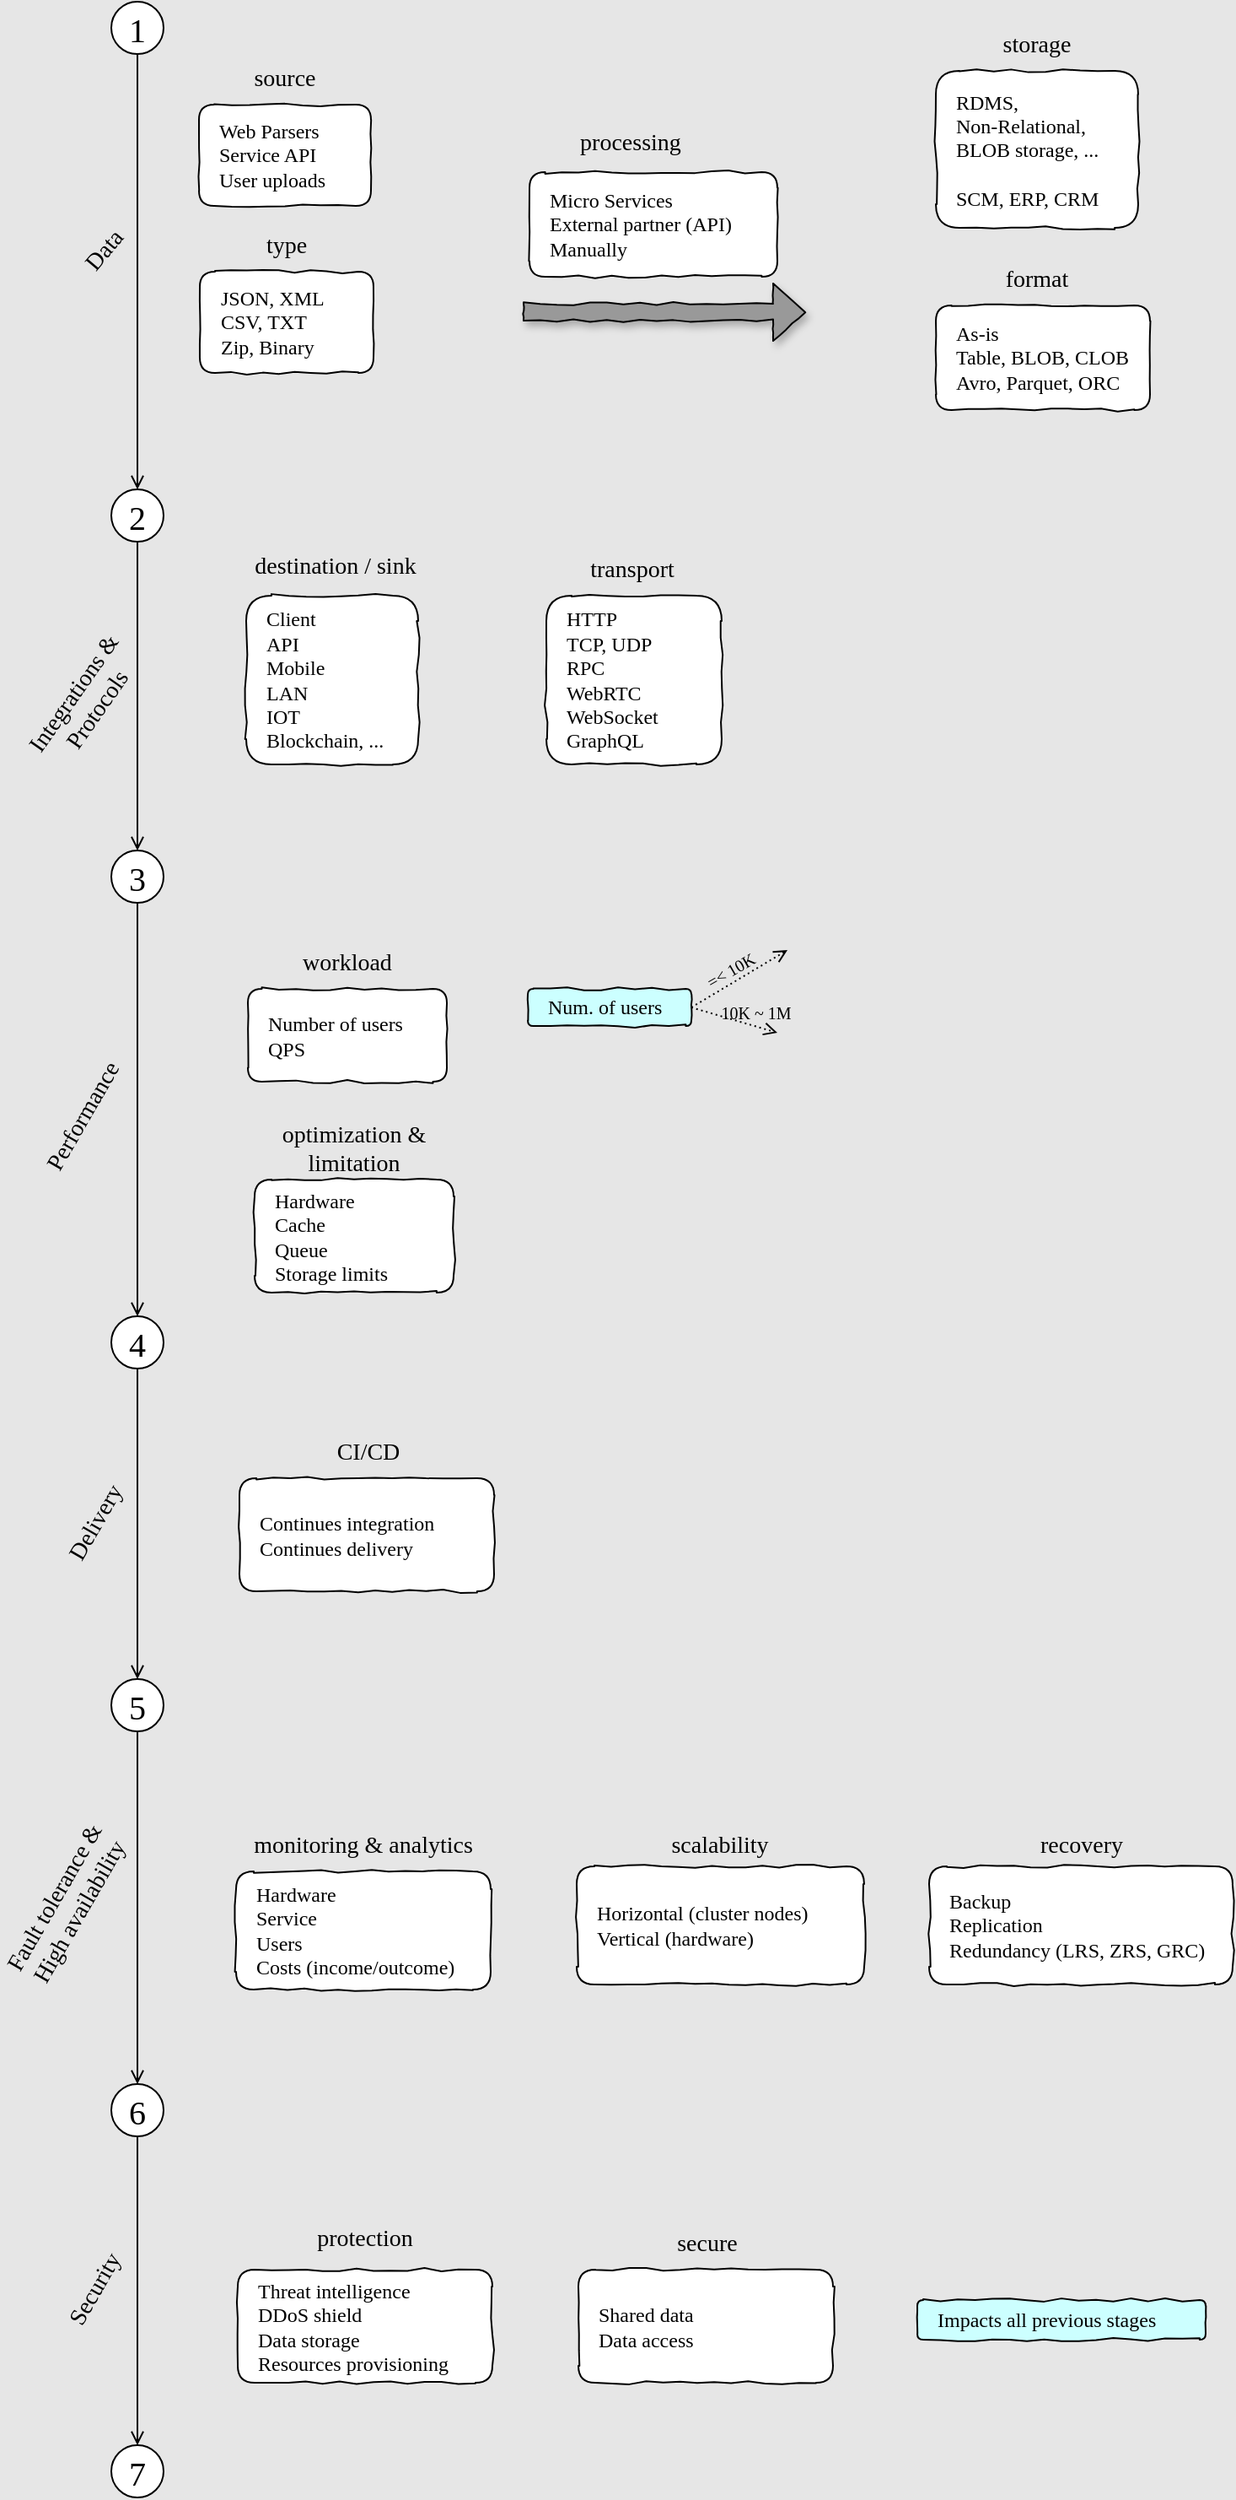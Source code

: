 <mxfile version="21.6.1" type="github">
  <diagram name="Page-1" id="Rw8HSiMwXpafIOUnl7IF">
    <mxGraphModel dx="807" dy="579" grid="0" gridSize="10" guides="1" tooltips="1" connect="1" arrows="1" fold="1" page="1" pageScale="1" pageWidth="1169" pageHeight="1654" background="#E6E6E6" math="0" shadow="0">
      <root>
        <mxCell id="0" />
        <mxCell id="1" parent="0" />
        <mxCell id="qGmf7XJ8JI8CwWFyn86P-5" value="1" style="ellipse;whiteSpace=wrap;html=1;aspect=fixed;strokeWidth=1;fontSize=20;comic=0;fontFamily=Comic Sans MS;" parent="1" vertex="1">
          <mxGeometry x="88" y="36" width="31" height="31" as="geometry" />
        </mxCell>
        <mxCell id="qGmf7XJ8JI8CwWFyn86P-6" value="" style="endArrow=open;html=1;rounded=0;exitX=0.5;exitY=1;exitDx=0;exitDy=0;entryX=0.5;entryY=0;entryDx=0;entryDy=0;endFill=0;" parent="1" source="qGmf7XJ8JI8CwWFyn86P-5" target="qGmf7XJ8JI8CwWFyn86P-8" edge="1">
          <mxGeometry relative="1" as="geometry">
            <mxPoint x="171" y="320" as="sourcePoint" />
            <mxPoint x="439" y="318" as="targetPoint" />
          </mxGeometry>
        </mxCell>
        <mxCell id="qGmf7XJ8JI8CwWFyn86P-7" value="Data" style="edgeLabel;resizable=0;html=1;align=center;verticalAlign=middle;fontSize=14;labelBackgroundColor=none;fontFamily=Comic Sans MS;rotation=-50;" parent="qGmf7XJ8JI8CwWFyn86P-6" connectable="0" vertex="1">
          <mxGeometry relative="1" as="geometry">
            <mxPoint x="-20" y="-12" as="offset" />
          </mxGeometry>
        </mxCell>
        <mxCell id="qGmf7XJ8JI8CwWFyn86P-8" value="2" style="ellipse;whiteSpace=wrap;html=1;aspect=fixed;strokeWidth=1;fontSize=20;comic=0;fontFamily=Comic Sans MS;" parent="1" vertex="1">
          <mxGeometry x="88" y="325" width="31" height="31" as="geometry" />
        </mxCell>
        <mxCell id="qGmf7XJ8JI8CwWFyn86P-11" value="" style="endArrow=open;html=1;rounded=0;entryX=0.5;entryY=0;entryDx=0;entryDy=0;endFill=0;exitX=0.5;exitY=1;exitDx=0;exitDy=0;" parent="1" source="qGmf7XJ8JI8CwWFyn86P-8" target="qGmf7XJ8JI8CwWFyn86P-13" edge="1">
          <mxGeometry relative="1" as="geometry">
            <mxPoint x="501" y="286" as="sourcePoint" />
            <mxPoint x="103.5" y="520" as="targetPoint" />
          </mxGeometry>
        </mxCell>
        <mxCell id="qGmf7XJ8JI8CwWFyn86P-12" value="&lt;div&gt;Integrations &amp;amp;&lt;/div&gt;&lt;div&gt;Protocols&lt;br&gt;&lt;/div&gt;" style="edgeLabel;resizable=0;html=1;align=center;verticalAlign=middle;fontSize=14;labelBackgroundColor=none;fontFamily=Comic Sans MS;rotation=-55;" parent="qGmf7XJ8JI8CwWFyn86P-11" connectable="0" vertex="1">
          <mxGeometry relative="1" as="geometry">
            <mxPoint x="-31" y="4" as="offset" />
          </mxGeometry>
        </mxCell>
        <mxCell id="qGmf7XJ8JI8CwWFyn86P-13" value="3" style="ellipse;whiteSpace=wrap;html=1;aspect=fixed;strokeWidth=1;fontSize=20;comic=0;fontFamily=Comic Sans MS;" parent="1" vertex="1">
          <mxGeometry x="88" y="539" width="31" height="31" as="geometry" />
        </mxCell>
        <mxCell id="qGmf7XJ8JI8CwWFyn86P-17" value="4" style="ellipse;whiteSpace=wrap;html=1;aspect=fixed;strokeWidth=1;fontSize=20;comic=0;fontFamily=Comic Sans MS;" parent="1" vertex="1">
          <mxGeometry x="88" y="815" width="31" height="31" as="geometry" />
        </mxCell>
        <mxCell id="qGmf7XJ8JI8CwWFyn86P-18" value="" style="endArrow=open;html=1;rounded=0;entryX=0.5;entryY=0;entryDx=0;entryDy=0;endFill=0;exitX=0.5;exitY=1;exitDx=0;exitDy=0;" parent="1" source="qGmf7XJ8JI8CwWFyn86P-13" target="qGmf7XJ8JI8CwWFyn86P-17" edge="1">
          <mxGeometry relative="1" as="geometry">
            <mxPoint x="114" y="611" as="sourcePoint" />
            <mxPoint x="114" y="769" as="targetPoint" />
          </mxGeometry>
        </mxCell>
        <mxCell id="qGmf7XJ8JI8CwWFyn86P-19" value="Performance" style="edgeLabel;resizable=0;html=1;align=center;verticalAlign=middle;fontSize=14;labelBackgroundColor=none;fontFamily=Comic Sans MS;rotation=-60;labelBorderColor=none;" parent="qGmf7XJ8JI8CwWFyn86P-18" connectable="0" vertex="1">
          <mxGeometry relative="1" as="geometry">
            <mxPoint x="-32" y="5" as="offset" />
          </mxGeometry>
        </mxCell>
        <mxCell id="qGmf7XJ8JI8CwWFyn86P-20" value="6" style="ellipse;whiteSpace=wrap;html=1;aspect=fixed;strokeWidth=1;fontSize=20;comic=0;fontFamily=Comic Sans MS;" parent="1" vertex="1">
          <mxGeometry x="88" y="1270" width="31" height="31" as="geometry" />
        </mxCell>
        <mxCell id="qGmf7XJ8JI8CwWFyn86P-21" value="" style="endArrow=open;html=1;rounded=0;entryX=0.5;entryY=0;entryDx=0;entryDy=0;endFill=0;exitX=0.5;exitY=1;exitDx=0;exitDy=0;" parent="1" source="qGmf7XJ8JI8CwWFyn86P-76" target="qGmf7XJ8JI8CwWFyn86P-20" edge="1">
          <mxGeometry relative="1" as="geometry">
            <mxPoint x="104" y="1157" as="sourcePoint" />
            <mxPoint x="152" y="1454" as="targetPoint" />
          </mxGeometry>
        </mxCell>
        <mxCell id="qGmf7XJ8JI8CwWFyn86P-22" value="&lt;div&gt;Fault tolerance &amp;amp;&lt;/div&gt;&lt;div&gt;High availability&lt;/div&gt;" style="edgeLabel;resizable=0;html=1;align=center;verticalAlign=middle;fontSize=14;labelBackgroundColor=none;fontFamily=Comic Sans MS;rotation=-60;" parent="qGmf7XJ8JI8CwWFyn86P-21" connectable="0" vertex="1">
          <mxGeometry relative="1" as="geometry">
            <mxPoint x="-42" y="-1" as="offset" />
          </mxGeometry>
        </mxCell>
        <mxCell id="qGmf7XJ8JI8CwWFyn86P-23" value="7" style="ellipse;whiteSpace=wrap;html=1;aspect=fixed;strokeWidth=1;fontSize=20;comic=0;fontFamily=Comic Sans MS;" parent="1" vertex="1">
          <mxGeometry x="88" y="1484" width="31" height="31" as="geometry" />
        </mxCell>
        <mxCell id="qGmf7XJ8JI8CwWFyn86P-24" value="" style="endArrow=open;html=1;rounded=0;entryX=0.5;entryY=0;entryDx=0;entryDy=0;endFill=0;exitX=0.5;exitY=1;exitDx=0;exitDy=0;" parent="1" source="qGmf7XJ8JI8CwWFyn86P-20" target="qGmf7XJ8JI8CwWFyn86P-23" edge="1">
          <mxGeometry relative="1" as="geometry">
            <mxPoint x="156" y="1450" as="sourcePoint" />
            <mxPoint x="156" y="1635" as="targetPoint" />
          </mxGeometry>
        </mxCell>
        <mxCell id="qGmf7XJ8JI8CwWFyn86P-25" value="Security" style="edgeLabel;resizable=0;html=1;align=center;verticalAlign=middle;fontSize=14;labelBackgroundColor=none;fontFamily=Comic Sans MS;rotation=-60;labelBorderColor=none;" parent="qGmf7XJ8JI8CwWFyn86P-24" connectable="0" vertex="1">
          <mxGeometry relative="1" as="geometry">
            <mxPoint x="-25" as="offset" />
          </mxGeometry>
        </mxCell>
        <mxCell id="qGmf7XJ8JI8CwWFyn86P-33" value="" style="group" parent="1" vertex="1" connectable="0">
          <mxGeometry x="140" y="67" width="102" height="90" as="geometry" />
        </mxCell>
        <mxCell id="qGmf7XJ8JI8CwWFyn86P-26" value="&lt;div&gt;Web Parsers&lt;/div&gt;&lt;div&gt;Service API&lt;/div&gt;&lt;div&gt;User uploads&lt;br&gt;&lt;/div&gt;" style="rounded=1;whiteSpace=wrap;html=1;fontFamily=Comic Sans MS;labelBackgroundColor=none;comic=1;imageAspect=1;align=left;spacingLeft=10;" parent="qGmf7XJ8JI8CwWFyn86P-33" vertex="1">
          <mxGeometry y="30" width="102" height="60" as="geometry" />
        </mxCell>
        <mxCell id="qGmf7XJ8JI8CwWFyn86P-27" value="source" style="text;html=1;strokeColor=none;fillColor=none;align=center;verticalAlign=middle;whiteSpace=wrap;rounded=0;fontFamily=Comic Sans MS;fontSize=14;" parent="qGmf7XJ8JI8CwWFyn86P-33" vertex="1">
          <mxGeometry x="21" width="60" height="30" as="geometry" />
        </mxCell>
        <mxCell id="qGmf7XJ8JI8CwWFyn86P-38" value="" style="endArrow=block;html=1;rounded=0;endWidth=23.077;fillColor=#999999;fillStyle=solid;shadow=1;gradientColor=none;endFill=0;shape=flexArrow;strokeColor=default;comic=1;" parent="1" edge="1">
          <mxGeometry width="50" height="50" relative="1" as="geometry">
            <mxPoint x="332" y="220" as="sourcePoint" />
            <mxPoint x="500" y="220" as="targetPoint" />
          </mxGeometry>
        </mxCell>
        <mxCell id="qGmf7XJ8JI8CwWFyn86P-39" value="" style="group" parent="1" vertex="1" connectable="0">
          <mxGeometry x="577" y="47" width="120" height="123" as="geometry" />
        </mxCell>
        <mxCell id="qGmf7XJ8JI8CwWFyn86P-36" value="&lt;div&gt;RDMS,&lt;/div&gt;&lt;div&gt;Non-Relational,&lt;br&gt;&lt;/div&gt;&lt;div&gt;BLOB storage, ...&lt;/div&gt;&lt;div&gt;&lt;br&gt;&lt;/div&gt;&lt;div&gt;SCM, ERP, CRM&lt;br&gt;&lt;/div&gt;" style="rounded=1;whiteSpace=wrap;html=1;fontFamily=Comic Sans MS;labelBackgroundColor=none;comic=1;imageAspect=1;align=left;spacingLeft=10;" parent="qGmf7XJ8JI8CwWFyn86P-39" vertex="1">
          <mxGeometry y="30" width="120" height="93" as="geometry" />
        </mxCell>
        <mxCell id="qGmf7XJ8JI8CwWFyn86P-37" value="storage" style="text;html=1;strokeColor=none;fillColor=none;align=center;verticalAlign=middle;whiteSpace=wrap;rounded=0;fontFamily=Comic Sans MS;fontSize=14;" parent="qGmf7XJ8JI8CwWFyn86P-39" vertex="1">
          <mxGeometry x="30" width="60" height="30" as="geometry" />
        </mxCell>
        <mxCell id="qGmf7XJ8JI8CwWFyn86P-30" value="&lt;div&gt;JSON, XML&lt;/div&gt;&lt;div&gt;CSV, TXT&lt;br&gt;&lt;/div&gt;&lt;div&gt;Zip, Binary&lt;br&gt;&lt;/div&gt;" style="rounded=1;whiteSpace=wrap;html=1;fontFamily=Comic Sans MS;labelBackgroundColor=none;comic=1;imageAspect=1;align=left;spacingLeft=10;" parent="1" vertex="1">
          <mxGeometry x="140.5" y="196" width="103" height="60" as="geometry" />
        </mxCell>
        <mxCell id="qGmf7XJ8JI8CwWFyn86P-31" value="type" style="text;html=1;strokeColor=none;fillColor=none;align=center;verticalAlign=middle;whiteSpace=wrap;rounded=0;fontFamily=Comic Sans MS;fontSize=14;" parent="1" vertex="1">
          <mxGeometry x="162" y="166" width="60" height="30" as="geometry" />
        </mxCell>
        <mxCell id="qGmf7XJ8JI8CwWFyn86P-41" value="&lt;div&gt;As-is&lt;/div&gt;&lt;div&gt;Table, BLOB, CLOB&lt;br&gt;&lt;/div&gt;&lt;div&gt;Avro, Parquet, ORC&lt;br&gt;&lt;/div&gt;" style="rounded=1;whiteSpace=wrap;html=1;fontFamily=Comic Sans MS;labelBackgroundColor=none;comic=1;imageAspect=1;align=left;spacingLeft=10;" parent="1" vertex="1">
          <mxGeometry x="577" y="216" width="127" height="62" as="geometry" />
        </mxCell>
        <mxCell id="qGmf7XJ8JI8CwWFyn86P-42" value="format" style="text;html=1;strokeColor=none;fillColor=none;align=center;verticalAlign=middle;whiteSpace=wrap;rounded=0;fontFamily=Comic Sans MS;fontSize=14;" parent="1" vertex="1">
          <mxGeometry x="607" y="186" width="60" height="30" as="geometry" />
        </mxCell>
        <mxCell id="qGmf7XJ8JI8CwWFyn86P-52" value="&lt;div&gt;Micro Services&lt;/div&gt;&lt;div&gt;External partner (API)&lt;/div&gt;&lt;div&gt;Manually &lt;br&gt;&lt;/div&gt;" style="rounded=1;whiteSpace=wrap;html=1;fontFamily=Comic Sans MS;labelBackgroundColor=none;comic=1;imageAspect=1;align=left;spacingLeft=10;" parent="1" vertex="1">
          <mxGeometry x="336" y="137" width="147" height="62" as="geometry" />
        </mxCell>
        <mxCell id="qGmf7XJ8JI8CwWFyn86P-53" value="processing" style="text;html=1;strokeColor=none;fillColor=none;align=center;verticalAlign=middle;whiteSpace=wrap;rounded=0;fontFamily=Comic Sans MS;fontSize=14;" parent="1" vertex="1">
          <mxGeometry x="356" y="105" width="80" height="30" as="geometry" />
        </mxCell>
        <mxCell id="qGmf7XJ8JI8CwWFyn86P-55" value="&lt;div&gt;Client&lt;/div&gt;&lt;div&gt;API&lt;/div&gt;&lt;div&gt;Mobile&lt;/div&gt;&lt;div&gt;LAN&lt;/div&gt;&lt;div&gt;IOT&lt;/div&gt;&lt;div&gt;Blockchain, ... &lt;/div&gt;" style="rounded=1;whiteSpace=wrap;html=1;fontFamily=Comic Sans MS;labelBackgroundColor=none;comic=1;imageAspect=1;align=left;spacingLeft=10;" parent="1" vertex="1">
          <mxGeometry x="168" y="388" width="102" height="100" as="geometry" />
        </mxCell>
        <mxCell id="qGmf7XJ8JI8CwWFyn86P-56" value="&lt;div&gt;destination / sink&lt;/div&gt;" style="text;html=1;strokeColor=none;fillColor=none;align=center;verticalAlign=middle;whiteSpace=wrap;rounded=0;fontFamily=Comic Sans MS;fontSize=14;" parent="1" vertex="1">
          <mxGeometry x="162" y="356" width="118" height="30" as="geometry" />
        </mxCell>
        <mxCell id="qGmf7XJ8JI8CwWFyn86P-58" value="&lt;div&gt;HTTP&lt;/div&gt;&lt;div&gt;TCP, UDP&lt;/div&gt;&lt;div&gt;RPC&lt;br&gt;&lt;/div&gt;&lt;div&gt;WebRTC&lt;/div&gt;&lt;div&gt;WebSocket&lt;/div&gt;&lt;div&gt;GraphQL&lt;br&gt;&lt;/div&gt;" style="rounded=1;whiteSpace=wrap;html=1;fontFamily=Comic Sans MS;labelBackgroundColor=none;comic=1;imageAspect=1;align=left;spacingLeft=10;" parent="1" vertex="1">
          <mxGeometry x="346" y="388" width="104" height="100" as="geometry" />
        </mxCell>
        <mxCell id="qGmf7XJ8JI8CwWFyn86P-59" value="transport" style="text;html=1;strokeColor=none;fillColor=none;align=center;verticalAlign=middle;whiteSpace=wrap;rounded=0;fontFamily=Comic Sans MS;fontSize=14;" parent="1" vertex="1">
          <mxGeometry x="338" y="358" width="118" height="30" as="geometry" />
        </mxCell>
        <mxCell id="qGmf7XJ8JI8CwWFyn86P-61" value="&lt;div&gt;Number of users&lt;br&gt;&lt;/div&gt;&lt;div&gt;QPS&lt;br&gt;&lt;/div&gt;" style="rounded=1;whiteSpace=wrap;html=1;fontFamily=Comic Sans MS;labelBackgroundColor=none;comic=1;imageAspect=1;align=left;spacingLeft=10;" parent="1" vertex="1">
          <mxGeometry x="169" y="621" width="118" height="55" as="geometry" />
        </mxCell>
        <mxCell id="qGmf7XJ8JI8CwWFyn86P-62" value="workload" style="text;html=1;strokeColor=none;fillColor=none;align=center;verticalAlign=middle;whiteSpace=wrap;rounded=0;fontFamily=Comic Sans MS;fontSize=14;" parent="1" vertex="1">
          <mxGeometry x="169" y="591" width="118" height="30" as="geometry" />
        </mxCell>
        <mxCell id="qGmf7XJ8JI8CwWFyn86P-66" value="" style="endArrow=open;html=1;rounded=0;endFill=0;exitX=1;exitY=0.5;exitDx=0;exitDy=0;dashed=1;dashPattern=1 2;" parent="1" source="qGmf7XJ8JI8CwWFyn86P-68" edge="1">
          <mxGeometry relative="1" as="geometry">
            <mxPoint x="450" y="622" as="sourcePoint" />
            <mxPoint x="489" y="598" as="targetPoint" />
          </mxGeometry>
        </mxCell>
        <mxCell id="qGmf7XJ8JI8CwWFyn86P-67" value="=&amp;lt; 10K" style="edgeLabel;resizable=0;html=1;align=center;verticalAlign=middle;fontSize=10;labelBackgroundColor=none;fontFamily=Comic Sans MS;rotation=-30;" parent="qGmf7XJ8JI8CwWFyn86P-66" connectable="0" vertex="1">
          <mxGeometry relative="1" as="geometry">
            <mxPoint x="-6" y="-5" as="offset" />
          </mxGeometry>
        </mxCell>
        <mxCell id="qGmf7XJ8JI8CwWFyn86P-68" value="&lt;div&gt;Num. of users&lt;br&gt;&lt;/div&gt;" style="rounded=1;whiteSpace=wrap;html=1;fontFamily=Comic Sans MS;labelBackgroundColor=none;comic=1;imageAspect=1;align=left;spacingLeft=10;fillColor=#CCFFFF;" parent="1" vertex="1">
          <mxGeometry x="335" y="621" width="97" height="22" as="geometry" />
        </mxCell>
        <mxCell id="qGmf7XJ8JI8CwWFyn86P-69" value="" style="endArrow=open;html=1;rounded=0;endFill=0;exitX=1;exitY=0.5;exitDx=0;exitDy=0;dashed=1;dashPattern=1 2;" parent="1" source="qGmf7XJ8JI8CwWFyn86P-68" edge="1">
          <mxGeometry relative="1" as="geometry">
            <mxPoint x="442" y="642" as="sourcePoint" />
            <mxPoint x="483" y="647" as="targetPoint" />
          </mxGeometry>
        </mxCell>
        <mxCell id="qGmf7XJ8JI8CwWFyn86P-70" value="10K ~ 1M " style="edgeLabel;resizable=0;html=1;align=center;verticalAlign=middle;fontSize=10;labelBackgroundColor=none;fontFamily=Comic Sans MS;rotation=0;" parent="qGmf7XJ8JI8CwWFyn86P-69" connectable="0" vertex="1">
          <mxGeometry relative="1" as="geometry">
            <mxPoint x="12" y="-5" as="offset" />
          </mxGeometry>
        </mxCell>
        <mxCell id="qGmf7XJ8JI8CwWFyn86P-71" value="&lt;div&gt;Hardware&lt;/div&gt;&lt;div&gt;Cache&lt;/div&gt;&lt;div&gt;Queue&lt;/div&gt;&lt;div&gt;Storage limits&lt;br&gt;&lt;/div&gt;" style="rounded=1;whiteSpace=wrap;html=1;fontFamily=Comic Sans MS;labelBackgroundColor=none;comic=1;imageAspect=1;align=left;spacingLeft=10;" parent="1" vertex="1">
          <mxGeometry x="173" y="734" width="118" height="67" as="geometry" />
        </mxCell>
        <mxCell id="qGmf7XJ8JI8CwWFyn86P-72" value="&lt;div&gt;optimization &amp;amp;&lt;/div&gt;&lt;div&gt;limitation&lt;br&gt; &lt;/div&gt;" style="text;html=1;strokeColor=none;fillColor=none;align=center;verticalAlign=middle;whiteSpace=wrap;rounded=0;fontFamily=Comic Sans MS;fontSize=14;" parent="1" vertex="1">
          <mxGeometry x="173" y="701" width="118" height="30" as="geometry" />
        </mxCell>
        <mxCell id="qGmf7XJ8JI8CwWFyn86P-73" value="scalability" style="text;html=1;strokeColor=none;fillColor=none;align=center;verticalAlign=middle;whiteSpace=wrap;rounded=0;fontFamily=Comic Sans MS;fontSize=14;" parent="1" vertex="1">
          <mxGeometry x="390.25" y="1114" width="118" height="30" as="geometry" />
        </mxCell>
        <mxCell id="qGmf7XJ8JI8CwWFyn86P-74" value="&lt;div&gt;Hardware&lt;/div&gt;&lt;div&gt;Service&lt;/div&gt;&lt;div&gt;Users&lt;/div&gt;&lt;div&gt;Costs (income/outcome)&lt;br&gt;&lt;/div&gt;" style="rounded=1;whiteSpace=wrap;html=1;fontFamily=Comic Sans MS;labelBackgroundColor=none;comic=1;imageAspect=1;align=left;spacingLeft=10;" parent="1" vertex="1">
          <mxGeometry x="162" y="1144" width="151" height="70" as="geometry" />
        </mxCell>
        <mxCell id="qGmf7XJ8JI8CwWFyn86P-75" value="monitoring &amp;amp; analytics" style="text;html=1;strokeColor=none;fillColor=none;align=center;verticalAlign=middle;whiteSpace=wrap;rounded=0;fontFamily=Comic Sans MS;fontSize=14;" parent="1" vertex="1">
          <mxGeometry x="161" y="1114" width="153" height="30" as="geometry" />
        </mxCell>
        <mxCell id="qGmf7XJ8JI8CwWFyn86P-76" value="5" style="ellipse;whiteSpace=wrap;html=1;aspect=fixed;strokeWidth=1;fontSize=20;comic=0;fontFamily=Comic Sans MS;" parent="1" vertex="1">
          <mxGeometry x="88" y="1030" width="31" height="31" as="geometry" />
        </mxCell>
        <mxCell id="qGmf7XJ8JI8CwWFyn86P-78" value="" style="endArrow=open;html=1;rounded=0;entryX=0.5;entryY=0;entryDx=0;entryDy=0;endFill=0;exitX=0.5;exitY=1;exitDx=0;exitDy=0;" parent="1" source="qGmf7XJ8JI8CwWFyn86P-17" target="qGmf7XJ8JI8CwWFyn86P-76" edge="1">
          <mxGeometry relative="1" as="geometry">
            <mxPoint x="130.87" y="923" as="sourcePoint" />
            <mxPoint x="169.87" y="1035" as="targetPoint" />
          </mxGeometry>
        </mxCell>
        <mxCell id="qGmf7XJ8JI8CwWFyn86P-79" value="Delivery" style="edgeLabel;resizable=0;html=1;align=center;verticalAlign=middle;fontSize=14;labelBackgroundColor=none;fontFamily=Comic Sans MS;rotation=-60;labelBorderColor=none;" parent="qGmf7XJ8JI8CwWFyn86P-78" connectable="0" vertex="1">
          <mxGeometry relative="1" as="geometry">
            <mxPoint x="-25" as="offset" />
          </mxGeometry>
        </mxCell>
        <mxCell id="qGmf7XJ8JI8CwWFyn86P-81" value="&lt;div&gt;Continues integration&lt;/div&gt;&lt;div&gt;Continues delivery&lt;br&gt;&lt;/div&gt;" style="rounded=1;whiteSpace=wrap;html=1;fontFamily=Comic Sans MS;labelBackgroundColor=none;comic=1;imageAspect=1;align=left;spacingLeft=10;" parent="1" vertex="1">
          <mxGeometry x="164" y="911" width="151" height="67" as="geometry" />
        </mxCell>
        <mxCell id="qGmf7XJ8JI8CwWFyn86P-82" value="CI/CD" style="text;html=1;strokeColor=none;fillColor=none;align=center;verticalAlign=middle;whiteSpace=wrap;rounded=0;fontFamily=Comic Sans MS;fontSize=14;" parent="1" vertex="1">
          <mxGeometry x="164" y="881" width="153" height="30" as="geometry" />
        </mxCell>
        <mxCell id="qGmf7XJ8JI8CwWFyn86P-83" value="&lt;div&gt;Threat intelligence &lt;br&gt;&lt;/div&gt;&lt;div&gt;DDoS shield&lt;br&gt;&lt;/div&gt;&lt;div&gt;Data storage&lt;br&gt;&lt;/div&gt;&lt;div&gt;Resources provisioning&lt;br&gt;&lt;/div&gt;" style="rounded=1;whiteSpace=wrap;html=1;fontFamily=Comic Sans MS;labelBackgroundColor=none;comic=1;imageAspect=1;align=left;spacingLeft=10;" parent="1" vertex="1">
          <mxGeometry x="163" y="1380" width="151" height="67" as="geometry" />
        </mxCell>
        <mxCell id="qGmf7XJ8JI8CwWFyn86P-84" value="protection" style="text;html=1;strokeColor=none;fillColor=none;align=center;verticalAlign=middle;whiteSpace=wrap;rounded=0;fontFamily=Comic Sans MS;fontSize=14;" parent="1" vertex="1">
          <mxGeometry x="162" y="1347" width="153" height="30" as="geometry" />
        </mxCell>
        <mxCell id="qGmf7XJ8JI8CwWFyn86P-85" value="&lt;div&gt;Shared data&lt;/div&gt;Data access" style="rounded=1;whiteSpace=wrap;html=1;fontFamily=Comic Sans MS;labelBackgroundColor=none;comic=1;imageAspect=1;align=left;spacingLeft=10;" parent="1" vertex="1">
          <mxGeometry x="365" y="1380" width="151" height="67" as="geometry" />
        </mxCell>
        <mxCell id="qGmf7XJ8JI8CwWFyn86P-86" value="secure" style="text;html=1;strokeColor=none;fillColor=none;align=center;verticalAlign=middle;whiteSpace=wrap;rounded=0;fontFamily=Comic Sans MS;fontSize=14;" parent="1" vertex="1">
          <mxGeometry x="365" y="1350" width="153" height="30" as="geometry" />
        </mxCell>
        <mxCell id="qGmf7XJ8JI8CwWFyn86P-87" value="&lt;div&gt;Horizontal (cluster nodes)&lt;/div&gt;&lt;div&gt;Vertical (hardware)&lt;br&gt;&lt;/div&gt;" style="rounded=1;whiteSpace=wrap;html=1;fontFamily=Comic Sans MS;labelBackgroundColor=none;comic=1;imageAspect=1;align=left;spacingLeft=10;" parent="1" vertex="1">
          <mxGeometry x="364" y="1141" width="170.5" height="70" as="geometry" />
        </mxCell>
        <mxCell id="qGmf7XJ8JI8CwWFyn86P-90" value="&lt;div&gt;Impacts all previous stages&lt;br&gt;&lt;/div&gt;" style="rounded=1;whiteSpace=wrap;html=1;fontFamily=Comic Sans MS;labelBackgroundColor=none;comic=1;imageAspect=1;align=left;spacingLeft=10;fillColor=#CCFFFF;" parent="1" vertex="1">
          <mxGeometry x="566" y="1398" width="171" height="23.5" as="geometry" />
        </mxCell>
        <mxCell id="qGmf7XJ8JI8CwWFyn86P-93" value="&lt;div&gt;Backup&lt;/div&gt;&lt;div&gt;Replication&lt;br&gt;&lt;/div&gt;Redundancy (LRS, ZRS, GRC)" style="rounded=1;whiteSpace=wrap;html=1;fontFamily=Comic Sans MS;labelBackgroundColor=none;comic=1;imageAspect=1;align=left;spacingLeft=10;" parent="1" vertex="1">
          <mxGeometry x="573" y="1141" width="180" height="70" as="geometry" />
        </mxCell>
        <mxCell id="qGmf7XJ8JI8CwWFyn86P-94" value="recovery" style="text;html=1;strokeColor=none;fillColor=none;align=center;verticalAlign=middle;whiteSpace=wrap;rounded=0;fontFamily=Comic Sans MS;fontSize=14;" parent="1" vertex="1">
          <mxGeometry x="586.5" y="1114" width="153" height="30" as="geometry" />
        </mxCell>
      </root>
    </mxGraphModel>
  </diagram>
</mxfile>
